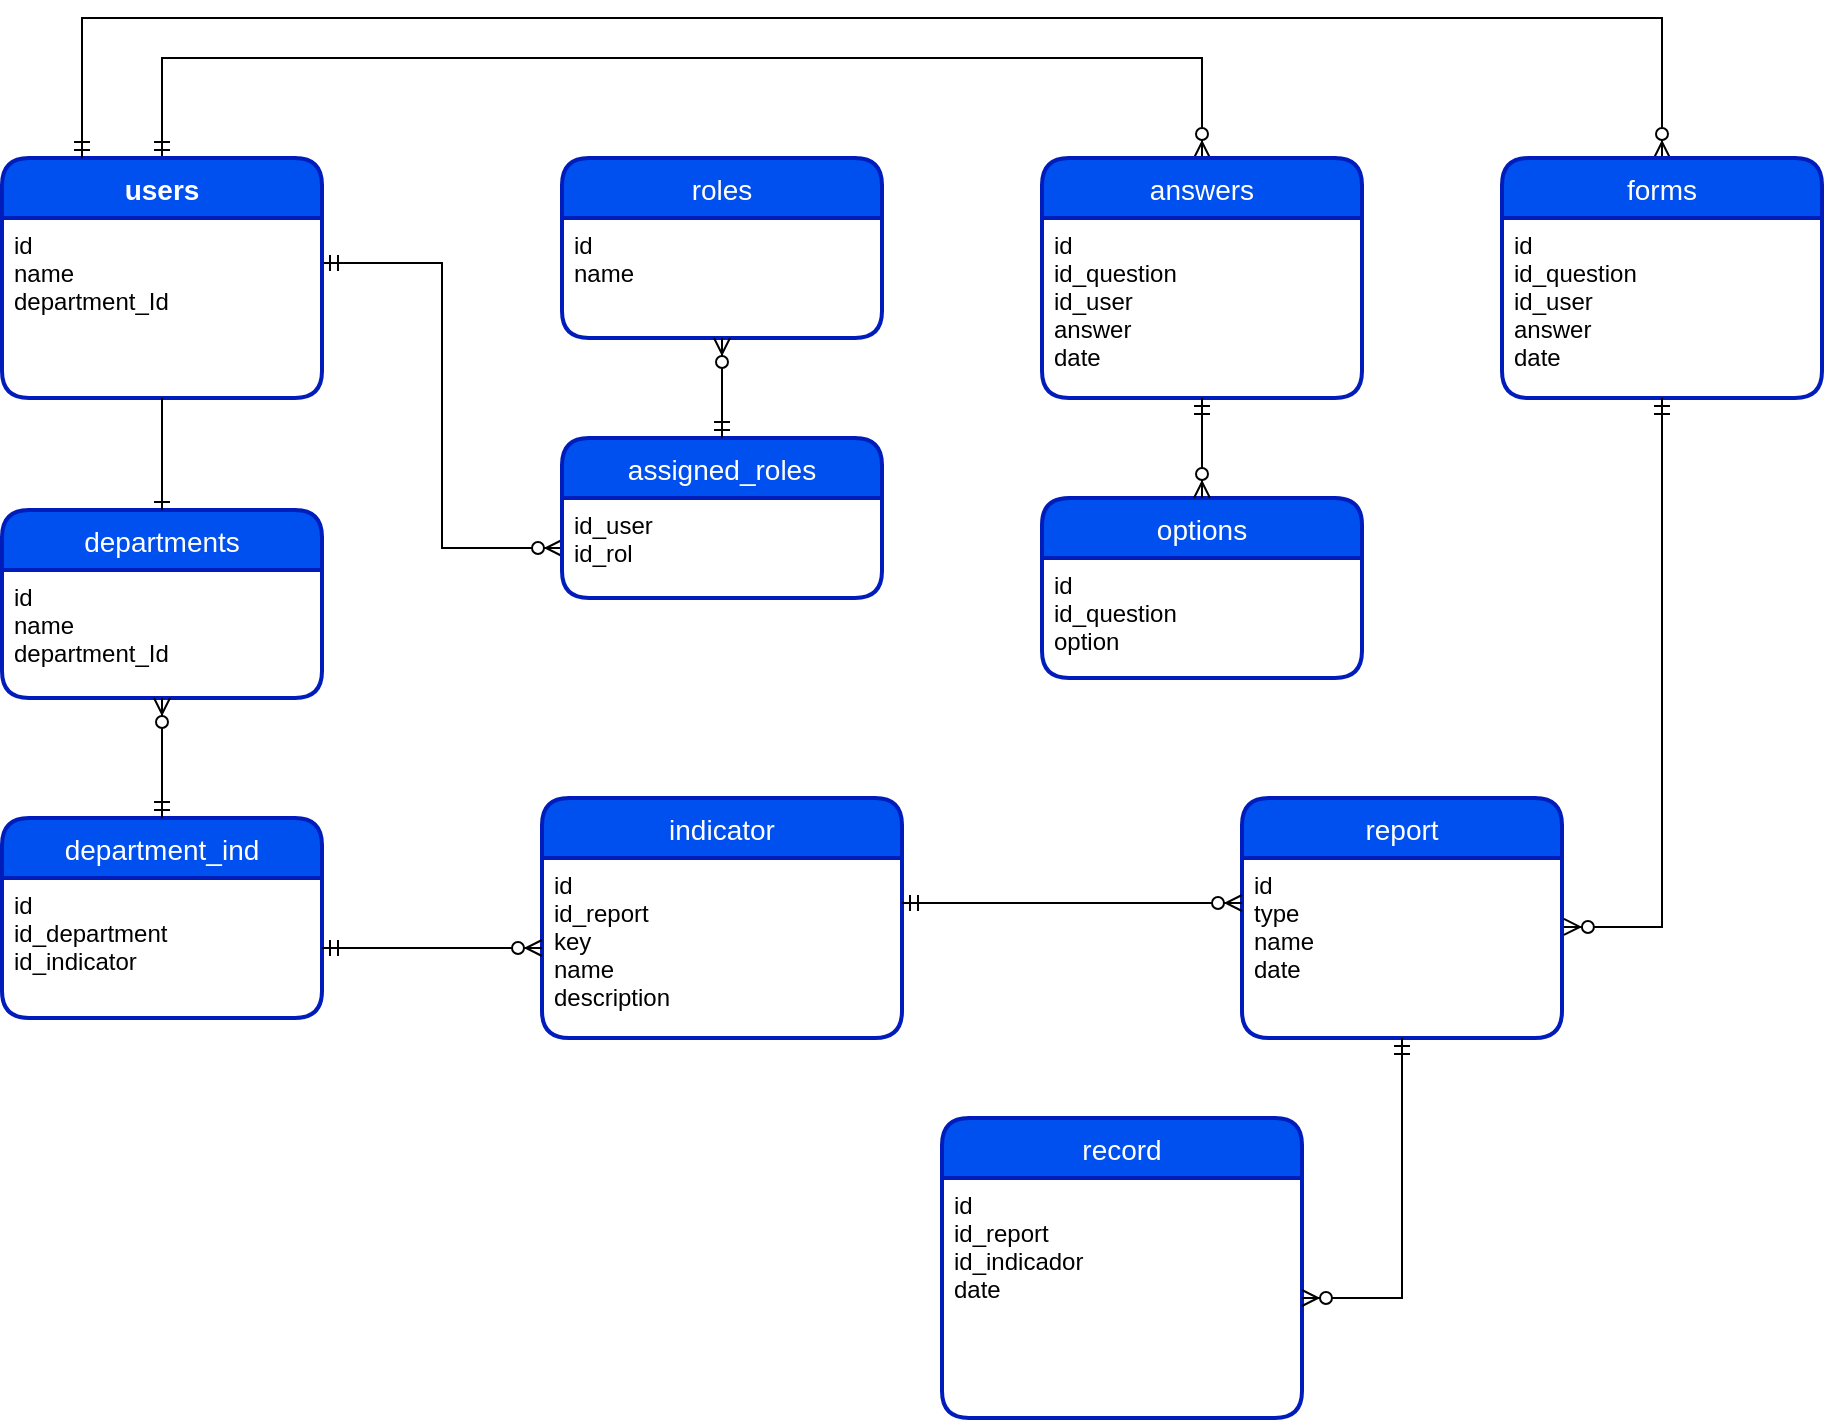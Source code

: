 <mxfile version="15.9.4" type="github">
  <diagram id="QcaPB6LnQUTitkFD0ahE" name="Page-1">
    <mxGraphModel dx="1186" dy="486" grid="1" gridSize="10" guides="1" tooltips="1" connect="1" arrows="1" fold="1" page="1" pageScale="1" pageWidth="1169" pageHeight="1654" math="0" shadow="0">
      <root>
        <mxCell id="0" />
        <mxCell id="1" parent="0" />
        <mxCell id="jw_hAJAAaO-pH3MRC7mS-18" value="" style="edgeStyle=orthogonalEdgeStyle;fontSize=12;html=1;endArrow=ERzeroToMany;startArrow=ERmandOne;rounded=0;exitX=1;exitY=0.25;exitDx=0;exitDy=0;verticalAlign=bottom;labelPosition=center;verticalLabelPosition=top;align=center;entryX=0;entryY=0.5;entryDx=0;entryDy=0;" parent="1" source="jw_hAJAAaO-pH3MRC7mS-67" target="jw_hAJAAaO-pH3MRC7mS-74" edge="1">
          <mxGeometry width="100" height="100" relative="1" as="geometry">
            <mxPoint x="230" y="255" as="sourcePoint" />
            <mxPoint x="290" y="411" as="targetPoint" />
          </mxGeometry>
        </mxCell>
        <mxCell id="jw_hAJAAaO-pH3MRC7mS-42" value="" style="fontSize=12;html=1;endArrow=ERzeroToMany;startArrow=ERmandOne;rounded=0;exitX=0.5;exitY=0;exitDx=0;exitDy=0;verticalAlign=bottom;labelPosition=center;verticalLabelPosition=top;align=center;entryX=0.5;entryY=0;entryDx=0;entryDy=0;edgeStyle=elbowEdgeStyle;" parent="1" source="jw_hAJAAaO-pH3MRC7mS-66" target="jw_hAJAAaO-pH3MRC7mS-78" edge="1">
          <mxGeometry width="100" height="100" relative="1" as="geometry">
            <mxPoint x="185" y="220" as="sourcePoint" />
            <mxPoint x="600" y="220" as="targetPoint" />
            <Array as="points">
              <mxPoint x="320" y="80" />
            </Array>
          </mxGeometry>
        </mxCell>
        <mxCell id="jw_hAJAAaO-pH3MRC7mS-66" value="users" style="swimlane;childLayout=stackLayout;horizontal=1;startSize=30;horizontalStack=0;rounded=1;fontSize=14;fontStyle=1;strokeWidth=2;resizeParent=0;resizeLast=1;shadow=0;dashed=0;align=center;fillColor=#0050ef;fontColor=#ffffff;strokeColor=#001DBC;" parent="1" vertex="1">
          <mxGeometry x="50" y="130" width="160" height="120" as="geometry" />
        </mxCell>
        <mxCell id="jw_hAJAAaO-pH3MRC7mS-67" value="id&#xa;name&#xa;department_Id" style="align=left;strokeColor=none;fillColor=none;spacingLeft=4;fontSize=12;verticalAlign=top;resizable=0;rotatable=0;part=1;" parent="jw_hAJAAaO-pH3MRC7mS-66" vertex="1">
          <mxGeometry y="30" width="160" height="90" as="geometry" />
        </mxCell>
        <mxCell id="jw_hAJAAaO-pH3MRC7mS-69" value="departments" style="swimlane;childLayout=stackLayout;horizontal=1;startSize=30;horizontalStack=0;rounded=1;fontSize=14;fontStyle=0;strokeWidth=2;resizeParent=0;resizeLast=1;shadow=0;dashed=0;align=center;fillColor=#0050ef;fontColor=#ffffff;strokeColor=#001DBC;" parent="1" vertex="1">
          <mxGeometry x="50" y="306" width="160" height="94" as="geometry" />
        </mxCell>
        <mxCell id="jw_hAJAAaO-pH3MRC7mS-70" value="id&#xa;name&#xa;department_Id" style="align=left;strokeColor=none;fillColor=none;spacingLeft=4;fontSize=12;verticalAlign=top;resizable=0;rotatable=0;part=1;" parent="jw_hAJAAaO-pH3MRC7mS-69" vertex="1">
          <mxGeometry y="30" width="160" height="64" as="geometry" />
        </mxCell>
        <mxCell id="jw_hAJAAaO-pH3MRC7mS-72" value="" style="fontSize=12;html=1;endArrow=ERone;endFill=1;rounded=0;exitX=0.5;exitY=1;exitDx=0;exitDy=0;entryX=0.5;entryY=0;entryDx=0;entryDy=0;" parent="1" source="jw_hAJAAaO-pH3MRC7mS-67" target="jw_hAJAAaO-pH3MRC7mS-69" edge="1">
          <mxGeometry width="100" height="100" relative="1" as="geometry">
            <mxPoint x="360" y="360" as="sourcePoint" />
            <mxPoint x="460" y="260" as="targetPoint" />
          </mxGeometry>
        </mxCell>
        <mxCell id="jw_hAJAAaO-pH3MRC7mS-73" value="assigned_roles" style="swimlane;childLayout=stackLayout;horizontal=1;startSize=30;horizontalStack=0;rounded=1;fontSize=14;fontStyle=0;strokeWidth=2;resizeParent=0;resizeLast=1;shadow=0;dashed=0;align=center;fillColor=#0050ef;fontColor=#ffffff;strokeColor=#001DBC;" parent="1" vertex="1">
          <mxGeometry x="330" y="270" width="160" height="80" as="geometry" />
        </mxCell>
        <mxCell id="jw_hAJAAaO-pH3MRC7mS-74" value="id_user&#xa;id_rol" style="align=left;strokeColor=none;fillColor=none;spacingLeft=4;fontSize=12;verticalAlign=top;resizable=0;rotatable=0;part=1;" parent="jw_hAJAAaO-pH3MRC7mS-73" vertex="1">
          <mxGeometry y="30" width="160" height="50" as="geometry" />
        </mxCell>
        <mxCell id="jw_hAJAAaO-pH3MRC7mS-75" value="roles" style="swimlane;childLayout=stackLayout;horizontal=1;startSize=30;horizontalStack=0;rounded=1;fontSize=14;fontStyle=0;strokeWidth=2;resizeParent=0;resizeLast=1;shadow=0;dashed=0;align=center;fillColor=#0050ef;fontColor=#ffffff;strokeColor=#001DBC;" parent="1" vertex="1">
          <mxGeometry x="330" y="130" width="160" height="90" as="geometry" />
        </mxCell>
        <mxCell id="jw_hAJAAaO-pH3MRC7mS-76" value="id&#xa;name" style="align=left;strokeColor=none;fillColor=none;spacingLeft=4;fontSize=12;verticalAlign=top;resizable=0;rotatable=0;part=1;" parent="jw_hAJAAaO-pH3MRC7mS-75" vertex="1">
          <mxGeometry y="30" width="160" height="60" as="geometry" />
        </mxCell>
        <mxCell id="jw_hAJAAaO-pH3MRC7mS-88" style="edgeStyle=none;rounded=0;orthogonalLoop=1;jettySize=auto;html=1;exitX=0.75;exitY=1;exitDx=0;exitDy=0;fontSize=12;" parent="jw_hAJAAaO-pH3MRC7mS-75" source="jw_hAJAAaO-pH3MRC7mS-76" target="jw_hAJAAaO-pH3MRC7mS-76" edge="1">
          <mxGeometry relative="1" as="geometry" />
        </mxCell>
        <mxCell id="jw_hAJAAaO-pH3MRC7mS-77" value="" style="fontSize=12;html=1;endArrow=ERzeroToMany;startArrow=ERmandOne;rounded=0;verticalAlign=bottom;labelPosition=center;verticalLabelPosition=top;align=center;entryX=0.5;entryY=1;entryDx=0;entryDy=0;exitX=0.5;exitY=0;exitDx=0;exitDy=0;" parent="1" source="jw_hAJAAaO-pH3MRC7mS-73" target="jw_hAJAAaO-pH3MRC7mS-76" edge="1">
          <mxGeometry width="100" height="100" relative="1" as="geometry">
            <mxPoint x="340" y="310" as="sourcePoint" />
            <mxPoint x="270" y="391" as="targetPoint" />
          </mxGeometry>
        </mxCell>
        <mxCell id="jw_hAJAAaO-pH3MRC7mS-78" value="answers" style="swimlane;childLayout=stackLayout;horizontal=1;startSize=30;horizontalStack=0;rounded=1;fontSize=14;fontStyle=0;strokeWidth=2;resizeParent=0;resizeLast=1;shadow=0;dashed=0;align=center;fillColor=#0050ef;fontColor=#ffffff;strokeColor=#001DBC;" parent="1" vertex="1">
          <mxGeometry x="570" y="130" width="160" height="120" as="geometry">
            <mxRectangle x="520" y="250" width="80" height="30" as="alternateBounds" />
          </mxGeometry>
        </mxCell>
        <mxCell id="jw_hAJAAaO-pH3MRC7mS-79" value="id&#xa;id_question&#xa;id_user&#xa;answer&#xa;date" style="align=left;strokeColor=none;fillColor=none;spacingLeft=4;fontSize=12;verticalAlign=top;resizable=0;rotatable=0;part=1;" parent="jw_hAJAAaO-pH3MRC7mS-78" vertex="1">
          <mxGeometry y="30" width="160" height="90" as="geometry" />
        </mxCell>
        <mxCell id="jw_hAJAAaO-pH3MRC7mS-80" value="" style="fontSize=12;html=1;endArrow=ERzeroToMany;startArrow=ERmandOne;rounded=0;exitX=0.25;exitY=0;exitDx=0;exitDy=0;verticalAlign=bottom;labelPosition=center;verticalLabelPosition=top;align=center;entryX=0.5;entryY=0;entryDx=0;entryDy=0;edgeStyle=elbowEdgeStyle;" parent="1" source="jw_hAJAAaO-pH3MRC7mS-66" target="jw_hAJAAaO-pH3MRC7mS-81" edge="1">
          <mxGeometry width="100" height="100" relative="1" as="geometry">
            <mxPoint x="140" y="140" as="sourcePoint" />
            <mxPoint x="725" y="110" as="targetPoint" />
            <Array as="points">
              <mxPoint x="330" y="60" />
            </Array>
          </mxGeometry>
        </mxCell>
        <mxCell id="jw_hAJAAaO-pH3MRC7mS-81" value="forms" style="swimlane;childLayout=stackLayout;horizontal=1;startSize=30;horizontalStack=0;rounded=1;fontSize=14;fontStyle=0;strokeWidth=2;resizeParent=0;resizeLast=1;shadow=0;dashed=0;align=center;fillColor=#0050ef;fontColor=#ffffff;strokeColor=#001DBC;" parent="1" vertex="1">
          <mxGeometry x="800" y="130" width="160" height="120" as="geometry">
            <mxRectangle x="520" y="250" width="80" height="30" as="alternateBounds" />
          </mxGeometry>
        </mxCell>
        <mxCell id="jw_hAJAAaO-pH3MRC7mS-82" value="id&#xa;id_question&#xa;id_user&#xa;answer&#xa;date" style="align=left;strokeColor=none;fillColor=none;spacingLeft=4;fontSize=12;verticalAlign=top;resizable=0;rotatable=0;part=1;" parent="jw_hAJAAaO-pH3MRC7mS-81" vertex="1">
          <mxGeometry y="30" width="160" height="90" as="geometry" />
        </mxCell>
        <mxCell id="jw_hAJAAaO-pH3MRC7mS-84" value="options" style="swimlane;childLayout=stackLayout;horizontal=1;startSize=30;horizontalStack=0;rounded=1;fontSize=14;fontStyle=0;strokeWidth=2;resizeParent=0;resizeLast=1;shadow=0;dashed=0;align=center;fillColor=#0050ef;fontColor=#ffffff;strokeColor=#001DBC;" parent="1" vertex="1">
          <mxGeometry x="570" y="300" width="160" height="90" as="geometry">
            <mxRectangle x="520" y="250" width="80" height="30" as="alternateBounds" />
          </mxGeometry>
        </mxCell>
        <mxCell id="jw_hAJAAaO-pH3MRC7mS-85" value="id&#xa;id_question&#xa;option" style="align=left;strokeColor=none;fillColor=none;spacingLeft=4;fontSize=12;verticalAlign=top;resizable=0;rotatable=0;part=1;" parent="jw_hAJAAaO-pH3MRC7mS-84" vertex="1">
          <mxGeometry y="30" width="160" height="60" as="geometry" />
        </mxCell>
        <mxCell id="jw_hAJAAaO-pH3MRC7mS-86" value="report" style="swimlane;childLayout=stackLayout;horizontal=1;startSize=30;horizontalStack=0;rounded=1;fontSize=14;fontStyle=0;strokeWidth=2;resizeParent=0;resizeLast=1;shadow=0;dashed=0;align=center;fillColor=#0050ef;fontColor=#ffffff;strokeColor=#001DBC;" parent="1" vertex="1">
          <mxGeometry x="670" y="450" width="160" height="120" as="geometry">
            <mxRectangle x="520" y="250" width="80" height="30" as="alternateBounds" />
          </mxGeometry>
        </mxCell>
        <mxCell id="jw_hAJAAaO-pH3MRC7mS-87" value="id&#xa;type&#xa;name&#xa;date" style="align=left;strokeColor=none;fillColor=none;spacingLeft=4;fontSize=12;verticalAlign=top;resizable=0;rotatable=0;part=1;" parent="jw_hAJAAaO-pH3MRC7mS-86" vertex="1">
          <mxGeometry y="30" width="160" height="90" as="geometry" />
        </mxCell>
        <mxCell id="jw_hAJAAaO-pH3MRC7mS-89" value="" style="fontSize=12;html=1;endArrow=ERzeroToMany;startArrow=ERmandOne;rounded=0;verticalAlign=bottom;labelPosition=center;verticalLabelPosition=top;align=center;entryX=0.5;entryY=0;entryDx=0;entryDy=0;exitX=0.5;exitY=1;exitDx=0;exitDy=0;" parent="1" source="jw_hAJAAaO-pH3MRC7mS-79" target="jw_hAJAAaO-pH3MRC7mS-84" edge="1">
          <mxGeometry width="100" height="100" relative="1" as="geometry">
            <mxPoint x="420" y="280" as="sourcePoint" />
            <mxPoint x="420" y="230" as="targetPoint" />
          </mxGeometry>
        </mxCell>
        <mxCell id="jw_hAJAAaO-pH3MRC7mS-90" value="" style="fontSize=12;html=1;endArrow=ERzeroToMany;startArrow=ERmandOne;rounded=0;verticalAlign=bottom;labelPosition=center;verticalLabelPosition=top;align=center;exitX=0.5;exitY=1;exitDx=0;exitDy=0;entryX=1.006;entryY=0.383;entryDx=0;entryDy=0;edgeStyle=orthogonalEdgeStyle;entryPerimeter=0;" parent="1" source="jw_hAJAAaO-pH3MRC7mS-82" target="jw_hAJAAaO-pH3MRC7mS-87" edge="1">
          <mxGeometry width="100" height="100" relative="1" as="geometry">
            <mxPoint x="870" y="300" as="sourcePoint" />
            <mxPoint x="990" y="340" as="targetPoint" />
          </mxGeometry>
        </mxCell>
        <mxCell id="jw_hAJAAaO-pH3MRC7mS-91" value="department_ind" style="swimlane;childLayout=stackLayout;horizontal=1;startSize=30;horizontalStack=0;rounded=1;fontSize=14;fontStyle=0;strokeWidth=2;resizeParent=0;resizeLast=1;shadow=0;dashed=0;align=center;fillColor=#0050ef;fontColor=#ffffff;strokeColor=#001DBC;" parent="1" vertex="1">
          <mxGeometry x="50" y="460" width="160" height="100" as="geometry">
            <mxRectangle x="520" y="250" width="80" height="30" as="alternateBounds" />
          </mxGeometry>
        </mxCell>
        <mxCell id="jw_hAJAAaO-pH3MRC7mS-92" value="id&#xa;id_department&#xa;id_indicator" style="align=left;strokeColor=none;fillColor=none;spacingLeft=4;fontSize=12;verticalAlign=top;resizable=0;rotatable=0;part=1;" parent="jw_hAJAAaO-pH3MRC7mS-91" vertex="1">
          <mxGeometry y="30" width="160" height="70" as="geometry" />
        </mxCell>
        <mxCell id="jw_hAJAAaO-pH3MRC7mS-93" value="" style="fontSize=12;html=1;endArrow=ERzeroToMany;startArrow=ERmandOne;rounded=0;verticalAlign=bottom;labelPosition=center;verticalLabelPosition=top;align=center;entryX=0.5;entryY=1;entryDx=0;entryDy=0;exitX=0.5;exitY=0;exitDx=0;exitDy=0;" parent="1" source="jw_hAJAAaO-pH3MRC7mS-91" target="jw_hAJAAaO-pH3MRC7mS-70" edge="1">
          <mxGeometry width="100" height="100" relative="1" as="geometry">
            <mxPoint x="660" y="260" as="sourcePoint" />
            <mxPoint x="660" y="310" as="targetPoint" />
          </mxGeometry>
        </mxCell>
        <mxCell id="jw_hAJAAaO-pH3MRC7mS-94" value="indicator" style="swimlane;childLayout=stackLayout;horizontal=1;startSize=30;horizontalStack=0;rounded=1;fontSize=14;fontStyle=0;strokeWidth=2;resizeParent=0;resizeLast=1;shadow=0;dashed=0;align=center;fillColor=#0050ef;fontColor=#ffffff;strokeColor=#001DBC;" parent="1" vertex="1">
          <mxGeometry x="320" y="450" width="180" height="120" as="geometry">
            <mxRectangle x="520" y="250" width="80" height="30" as="alternateBounds" />
          </mxGeometry>
        </mxCell>
        <mxCell id="jw_hAJAAaO-pH3MRC7mS-95" value="id&#xa;id_report&#xa;key&#xa;name&#xa;description" style="align=left;strokeColor=none;fillColor=none;spacingLeft=4;fontSize=12;verticalAlign=top;resizable=0;rotatable=0;part=1;" parent="jw_hAJAAaO-pH3MRC7mS-94" vertex="1">
          <mxGeometry y="30" width="180" height="90" as="geometry" />
        </mxCell>
        <mxCell id="jw_hAJAAaO-pH3MRC7mS-96" value="" style="fontSize=12;html=1;endArrow=ERzeroToMany;startArrow=ERmandOne;rounded=0;verticalAlign=bottom;labelPosition=center;verticalLabelPosition=top;align=center;entryX=0;entryY=0.5;entryDx=0;entryDy=0;exitX=1;exitY=0.5;exitDx=0;exitDy=0;" parent="1" source="jw_hAJAAaO-pH3MRC7mS-92" target="jw_hAJAAaO-pH3MRC7mS-95" edge="1">
          <mxGeometry width="100" height="100" relative="1" as="geometry">
            <mxPoint x="140" y="470" as="sourcePoint" />
            <mxPoint x="140" y="410" as="targetPoint" />
          </mxGeometry>
        </mxCell>
        <mxCell id="jw_hAJAAaO-pH3MRC7mS-97" value="record" style="swimlane;childLayout=stackLayout;horizontal=1;startSize=30;horizontalStack=0;rounded=1;fontSize=14;fontStyle=0;strokeWidth=2;resizeParent=0;resizeLast=1;shadow=0;dashed=0;align=center;fillColor=#0050ef;fontColor=#ffffff;strokeColor=#001DBC;" parent="1" vertex="1">
          <mxGeometry x="520" y="610" width="180" height="150" as="geometry">
            <mxRectangle x="520" y="250" width="80" height="30" as="alternateBounds" />
          </mxGeometry>
        </mxCell>
        <mxCell id="jw_hAJAAaO-pH3MRC7mS-98" value="id&#xa;id_report&#xa;id_indicador&#xa;date" style="align=left;strokeColor=none;fillColor=none;spacingLeft=4;fontSize=12;verticalAlign=top;resizable=0;rotatable=0;part=1;" parent="jw_hAJAAaO-pH3MRC7mS-97" vertex="1">
          <mxGeometry y="30" width="180" height="120" as="geometry" />
        </mxCell>
        <mxCell id="jw_hAJAAaO-pH3MRC7mS-99" value="" style="fontSize=12;html=1;endArrow=ERzeroToMany;startArrow=ERmandOne;rounded=0;verticalAlign=bottom;labelPosition=center;verticalLabelPosition=top;align=center;exitX=0.5;exitY=1;exitDx=0;exitDy=0;edgeStyle=orthogonalEdgeStyle;entryX=1;entryY=0.5;entryDx=0;entryDy=0;" parent="1" source="jw_hAJAAaO-pH3MRC7mS-87" target="jw_hAJAAaO-pH3MRC7mS-98" edge="1">
          <mxGeometry width="100" height="100" relative="1" as="geometry">
            <mxPoint x="220" y="535" as="sourcePoint" />
            <mxPoint x="700" y="663" as="targetPoint" />
          </mxGeometry>
        </mxCell>
        <mxCell id="jw_hAJAAaO-pH3MRC7mS-100" value="" style="fontSize=12;html=1;endArrow=ERzeroToMany;startArrow=ERmandOne;rounded=0;verticalAlign=bottom;labelPosition=center;verticalLabelPosition=top;align=center;entryX=0;entryY=0.25;entryDx=0;entryDy=0;exitX=1;exitY=0.25;exitDx=0;exitDy=0;" parent="1" source="jw_hAJAAaO-pH3MRC7mS-95" target="jw_hAJAAaO-pH3MRC7mS-87" edge="1">
          <mxGeometry width="100" height="100" relative="1" as="geometry">
            <mxPoint x="500" y="509.5" as="sourcePoint" />
            <mxPoint x="610" y="509.5" as="targetPoint" />
          </mxGeometry>
        </mxCell>
      </root>
    </mxGraphModel>
  </diagram>
</mxfile>
